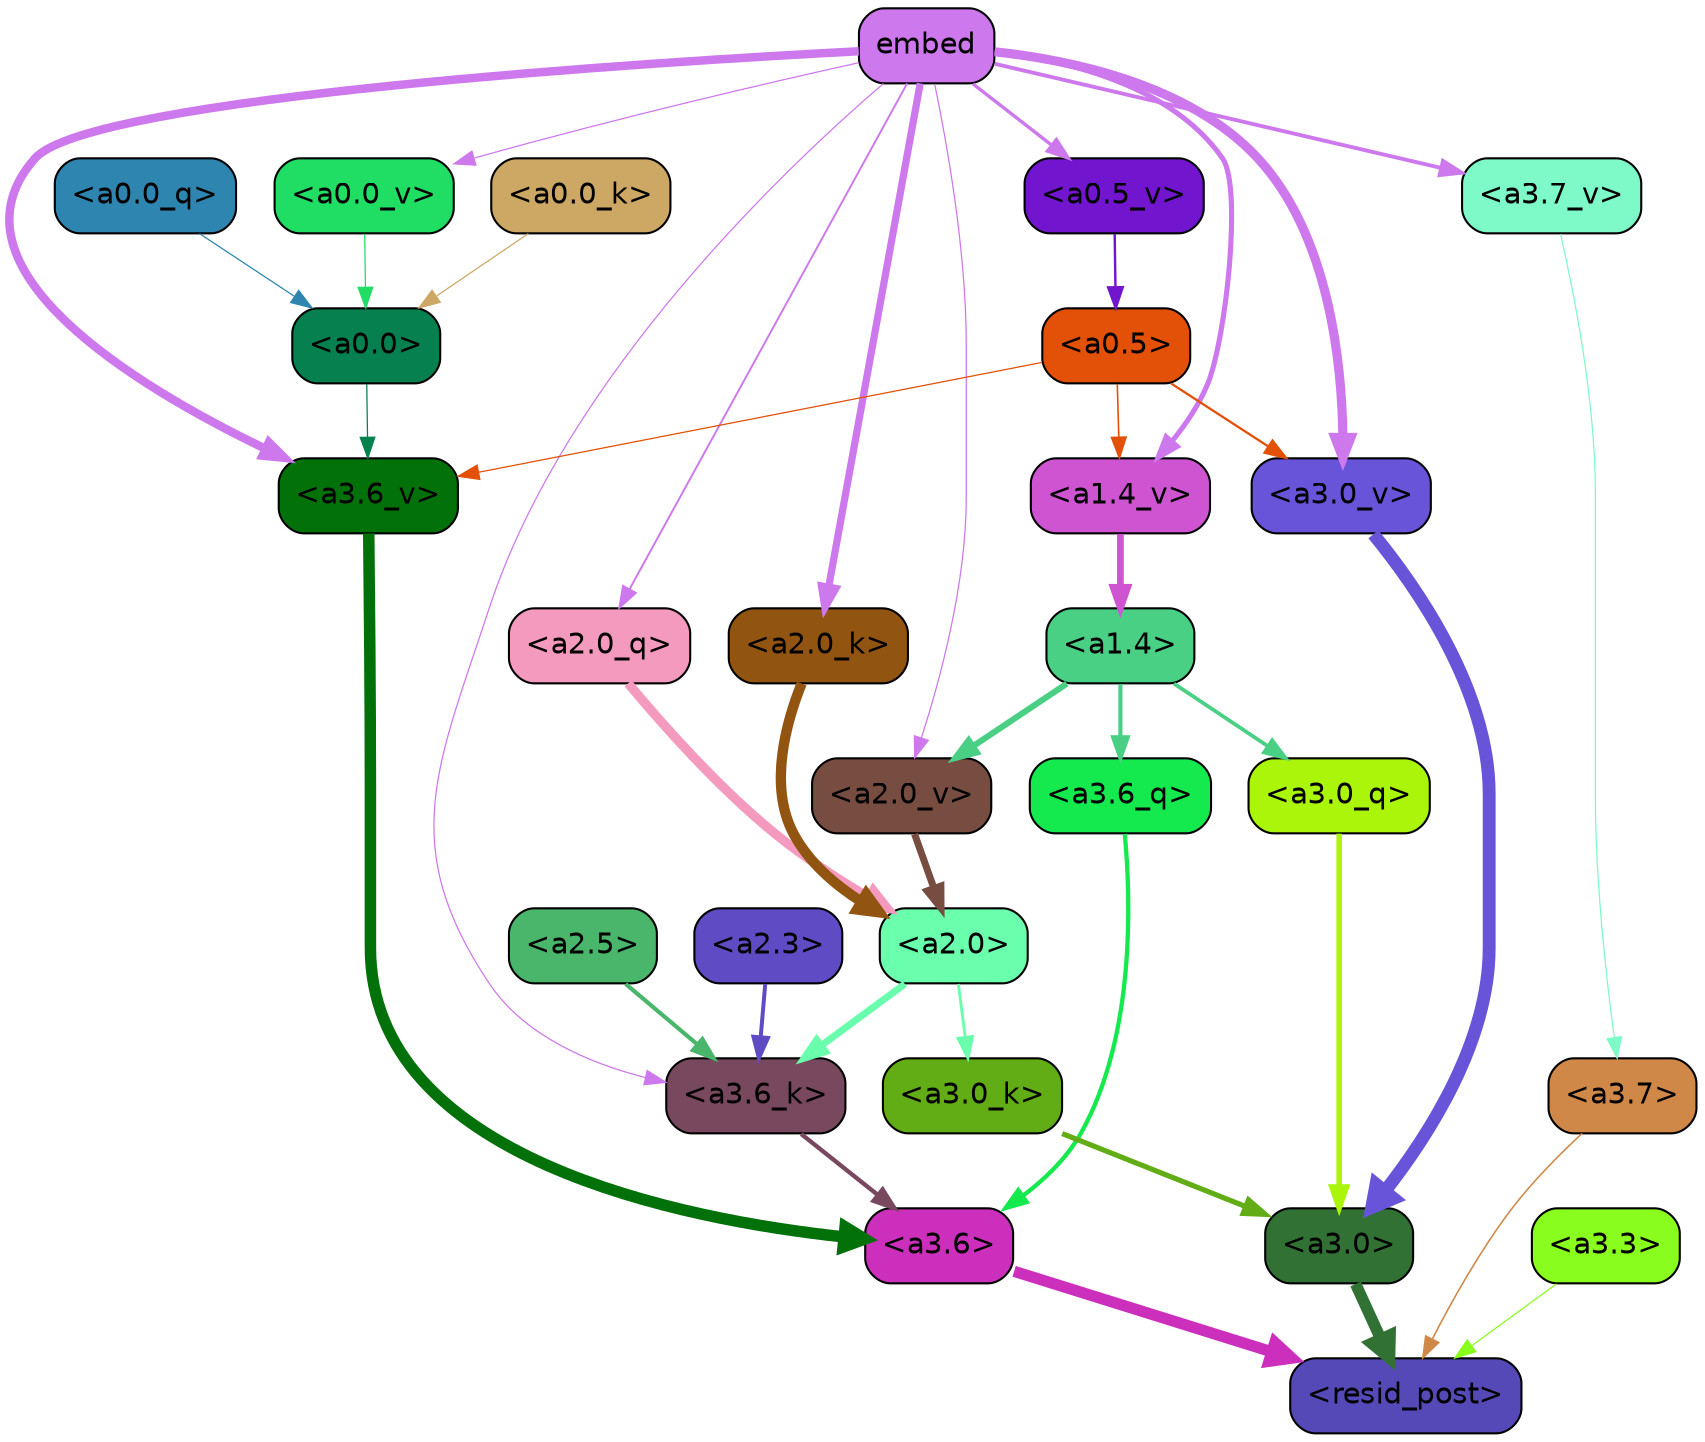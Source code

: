 strict digraph "" {
	graph [bgcolor=transparent,
		layout=dot,
		overlap=false,
		splines=true
	];
	"<a3.7>"	[color=black,
		fillcolor="#d08849",
		fontname=Helvetica,
		shape=box,
		style="filled, rounded"];
	"<resid_post>"	[color=black,
		fillcolor="#5549b8",
		fontname=Helvetica,
		shape=box,
		style="filled, rounded"];
	"<a3.7>" -> "<resid_post>"	[color="#d08849",
		penwidth=0.7595263123512268];
	"<a3.6>"	[color=black,
		fillcolor="#cb2fbb",
		fontname=Helvetica,
		shape=box,
		style="filled, rounded"];
	"<a3.6>" -> "<resid_post>"	[color="#cb2fbb",
		penwidth=5.40013587474823];
	"<a3.3>"	[color=black,
		fillcolor="#89fd1d",
		fontname=Helvetica,
		shape=box,
		style="filled, rounded"];
	"<a3.3>" -> "<resid_post>"	[color="#89fd1d",
		penwidth=0.6];
	"<a3.0>"	[color=black,
		fillcolor="#317133",
		fontname=Helvetica,
		shape=box,
		style="filled, rounded"];
	"<a3.0>" -> "<resid_post>"	[color="#317133",
		penwidth=5.540827631950378];
	"<a3.6_q>"	[color=black,
		fillcolor="#14e94e",
		fontname=Helvetica,
		shape=box,
		style="filled, rounded"];
	"<a3.6_q>" -> "<a3.6>"	[color="#14e94e",
		penwidth=2.0530722737312317];
	"<a3.0_q>"	[color=black,
		fillcolor="#abf50b",
		fontname=Helvetica,
		shape=box,
		style="filled, rounded"];
	"<a3.0_q>" -> "<a3.0>"	[color="#abf50b",
		penwidth=2.681713283061981];
	"<a3.6_k>"	[color=black,
		fillcolor="#78485e",
		fontname=Helvetica,
		shape=box,
		style="filled, rounded"];
	"<a3.6_k>" -> "<a3.6>"	[color="#78485e",
		penwidth=2.080081820487976];
	"<a3.0_k>"	[color=black,
		fillcolor="#62ac15",
		fontname=Helvetica,
		shape=box,
		style="filled, rounded"];
	"<a3.0_k>" -> "<a3.0>"	[color="#62ac15",
		penwidth=2.4920601844787598];
	"<a3.7_v>"	[color=black,
		fillcolor="#7efac9",
		fontname=Helvetica,
		shape=box,
		style="filled, rounded"];
	"<a3.7_v>" -> "<a3.7>"	[color="#7efac9",
		penwidth=0.6];
	"<a3.6_v>"	[color=black,
		fillcolor="#03710a",
		fontname=Helvetica,
		shape=box,
		style="filled, rounded"];
	"<a3.6_v>" -> "<a3.6>"	[color="#03710a",
		penwidth=5.522058844566345];
	"<a3.0_v>"	[color=black,
		fillcolor="#6754d9",
		fontname=Helvetica,
		shape=box,
		style="filled, rounded"];
	"<a3.0_v>" -> "<a3.0>"	[color="#6754d9",
		penwidth=6.184832274913788];
	"<a1.4>"	[color=black,
		fillcolor="#4ad085",
		fontname=Helvetica,
		shape=box,
		style="filled, rounded"];
	"<a1.4>" -> "<a3.6_q>"	[color="#4ad085",
		penwidth=1.9735972881317139];
	"<a1.4>" -> "<a3.0_q>"	[color="#4ad085",
		penwidth=1.8167777061462402];
	"<a2.0_v>"	[color=black,
		fillcolor="#774c41",
		fontname=Helvetica,
		shape=box,
		style="filled, rounded"];
	"<a1.4>" -> "<a2.0_v>"	[color="#4ad085",
		penwidth=2.935177743434906];
	"<a2.5>"	[color=black,
		fillcolor="#49b66b",
		fontname=Helvetica,
		shape=box,
		style="filled, rounded"];
	"<a2.5>" -> "<a3.6_k>"	[color="#49b66b",
		penwidth=1.998626947402954];
	"<a2.3>"	[color=black,
		fillcolor="#5f4bc4",
		fontname=Helvetica,
		shape=box,
		style="filled, rounded"];
	"<a2.3>" -> "<a3.6_k>"	[color="#5f4bc4",
		penwidth=1.90748929977417];
	"<a2.0>"	[color=black,
		fillcolor="#69ffad",
		fontname=Helvetica,
		shape=box,
		style="filled, rounded"];
	"<a2.0>" -> "<a3.6_k>"	[color="#69ffad",
		penwidth=3.3549644947052];
	"<a2.0>" -> "<a3.0_k>"	[color="#69ffad",
		penwidth=1.3908889293670654];
	embed	[color=black,
		fillcolor="#ce78ed",
		fontname=Helvetica,
		shape=box,
		style="filled, rounded"];
	embed -> "<a3.6_k>"	[color="#ce78ed",
		penwidth=0.6];
	embed -> "<a3.7_v>"	[color="#ce78ed",
		penwidth=1.8481524586677551];
	embed -> "<a3.6_v>"	[color="#ce78ed",
		penwidth=4.0683629512786865];
	embed -> "<a3.0_v>"	[color="#ce78ed",
		penwidth=4.396489858627319];
	"<a2.0_q>"	[color=black,
		fillcolor="#f59abf",
		fontname=Helvetica,
		shape=box,
		style="filled, rounded"];
	embed -> "<a2.0_q>"	[color="#ce78ed",
		penwidth=0.9339196681976318];
	"<a2.0_k>"	[color=black,
		fillcolor="#915511",
		fontname=Helvetica,
		shape=box,
		style="filled, rounded"];
	embed -> "<a2.0_k>"	[color="#ce78ed",
		penwidth=3.474741220474243];
	embed -> "<a2.0_v>"	[color="#ce78ed",
		penwidth=0.6];
	"<a1.4_v>"	[color=black,
		fillcolor="#cf54d2",
		fontname=Helvetica,
		shape=box,
		style="filled, rounded"];
	embed -> "<a1.4_v>"	[color="#ce78ed",
		penwidth=2.457472085952759];
	"<a0.5_v>"	[color=black,
		fillcolor="#7115cf",
		fontname=Helvetica,
		shape=box,
		style="filled, rounded"];
	embed -> "<a0.5_v>"	[color="#ce78ed",
		penwidth=1.6259715557098389];
	"<a0.0_v>"	[color=black,
		fillcolor="#20dd63",
		fontname=Helvetica,
		shape=box,
		style="filled, rounded"];
	embed -> "<a0.0_v>"	[color="#ce78ed",
		penwidth=0.6];
	"<a0.5>"	[color=black,
		fillcolor="#e35007",
		fontname=Helvetica,
		shape=box,
		style="filled, rounded"];
	"<a0.5>" -> "<a3.6_v>"	[color="#e35007",
		penwidth=0.6];
	"<a0.5>" -> "<a3.0_v>"	[color="#e35007",
		penwidth=1.0967135429382324];
	"<a0.5>" -> "<a1.4_v>"	[color="#e35007",
		penwidth=0.7647972106933594];
	"<a0.0>"	[color=black,
		fillcolor="#05804e",
		fontname=Helvetica,
		shape=box,
		style="filled, rounded"];
	"<a0.0>" -> "<a3.6_v>"	[color="#05804e",
		penwidth=0.6];
	"<a2.0_q>" -> "<a2.0>"	[color="#f59abf",
		penwidth=4.507863223552704];
	"<a2.0_k>" -> "<a2.0>"	[color="#915511",
		penwidth=4.960922122001648];
	"<a2.0_v>" -> "<a2.0>"	[color="#774c41",
		penwidth=3.3640971779823303];
	"<a1.4_v>" -> "<a1.4>"	[color="#cf54d2",
		penwidth=3.2196178436279297];
	"<a0.0_q>"	[color=black,
		fillcolor="#2e85b0",
		fontname=Helvetica,
		shape=box,
		style="filled, rounded"];
	"<a0.0_q>" -> "<a0.0>"	[color="#2e85b0",
		penwidth=0.6];
	"<a0.0_k>"	[color=black,
		fillcolor="#cda864",
		fontname=Helvetica,
		shape=box,
		style="filled, rounded"];
	"<a0.0_k>" -> "<a0.0>"	[color="#cda864",
		penwidth=0.6];
	"<a0.5_v>" -> "<a0.5>"	[color="#7115cf",
		penwidth=1.171161413192749];
	"<a0.0_v>" -> "<a0.0>"	[color="#20dd63",
		penwidth=0.6];
}
